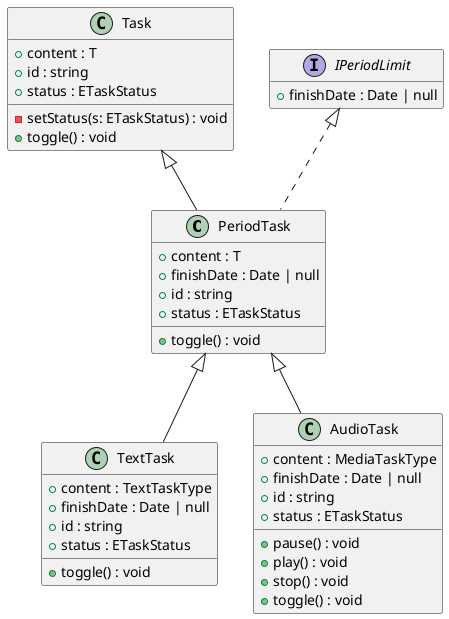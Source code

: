 @startuml
hide empty methods
hide empty fields
class "PeriodTask" {
    +content : T
    +finishDate : Date | null
    +id : string
    +status : ETaskStatus
    +toggle() : void
}
class "Task" {
    +content : T
    +id : string
    +status : ETaskStatus
    -setStatus(s: ETaskStatus) : void
    +toggle() : void
}
"Task" <|-- "PeriodTask"
interface "IPeriodLimit" {
    +finishDate : Date | null
}
"IPeriodLimit" <|.. "PeriodTask"
class "TextTask" {
    +content : TextTaskType
    +finishDate : Date | null
    +id : string
    +status : ETaskStatus
    +toggle() : void
}
"PeriodTask" <|-- "TextTask"
class "AudioTask" {
    +content : MediaTaskType
    +finishDate : Date | null
    +id : string
    +status : ETaskStatus
    +pause() : void
    +play() : void
    +stop() : void
    +toggle() : void
}
"PeriodTask" <|-- "AudioTask"
@enduml